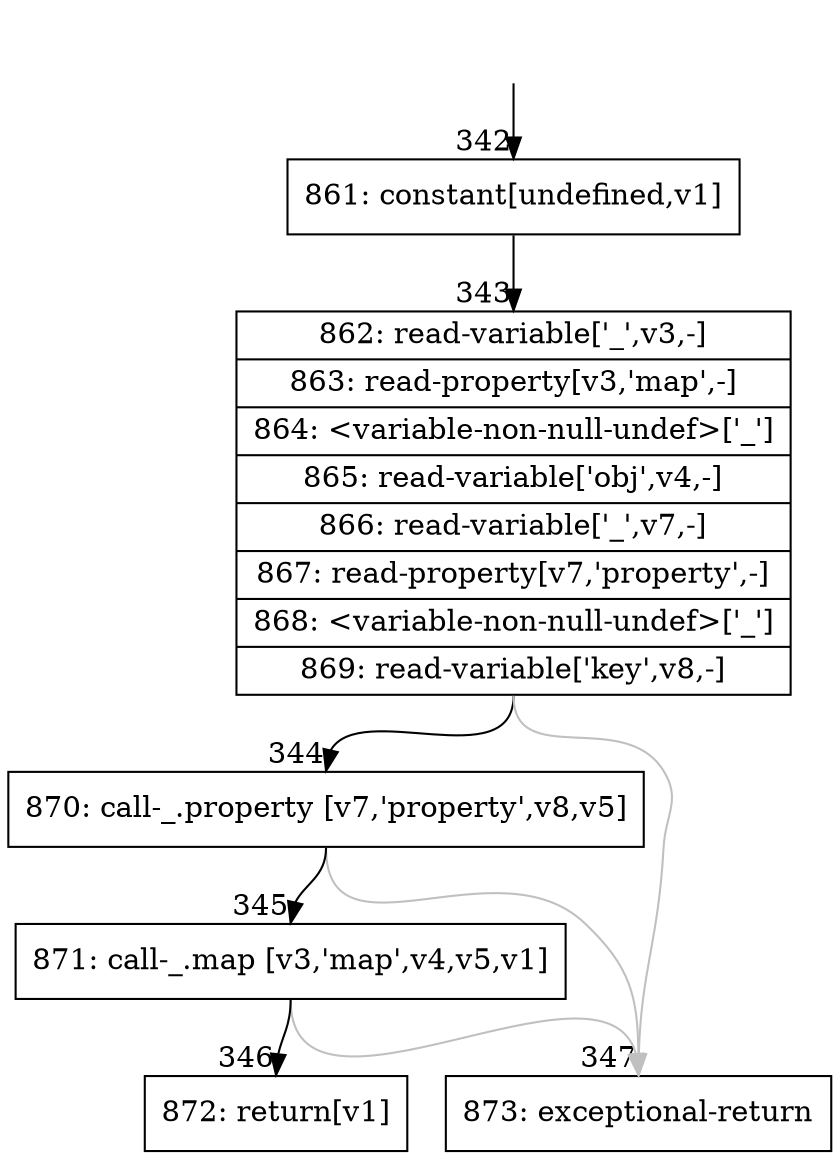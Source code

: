 digraph {
rankdir="TD"
BB_entry31[shape=none,label=""];
BB_entry31 -> BB342 [tailport=s, headport=n, headlabel="    342"]
BB342 [shape=record label="{861: constant[undefined,v1]}" ] 
BB342 -> BB343 [tailport=s, headport=n, headlabel="      343"]
BB343 [shape=record label="{862: read-variable['_',v3,-]|863: read-property[v3,'map',-]|864: \<variable-non-null-undef\>['_']|865: read-variable['obj',v4,-]|866: read-variable['_',v7,-]|867: read-property[v7,'property',-]|868: \<variable-non-null-undef\>['_']|869: read-variable['key',v8,-]}" ] 
BB343 -> BB344 [tailport=s, headport=n, headlabel="      344"]
BB343 -> BB347 [tailport=s, headport=n, color=gray, headlabel="      347"]
BB344 [shape=record label="{870: call-_.property [v7,'property',v8,v5]}" ] 
BB344 -> BB345 [tailport=s, headport=n, headlabel="      345"]
BB344 -> BB347 [tailport=s, headport=n, color=gray]
BB345 [shape=record label="{871: call-_.map [v3,'map',v4,v5,v1]}" ] 
BB345 -> BB346 [tailport=s, headport=n, headlabel="      346"]
BB345 -> BB347 [tailport=s, headport=n, color=gray]
BB346 [shape=record label="{872: return[v1]}" ] 
BB347 [shape=record label="{873: exceptional-return}" ] 
//#$~ 289
}
